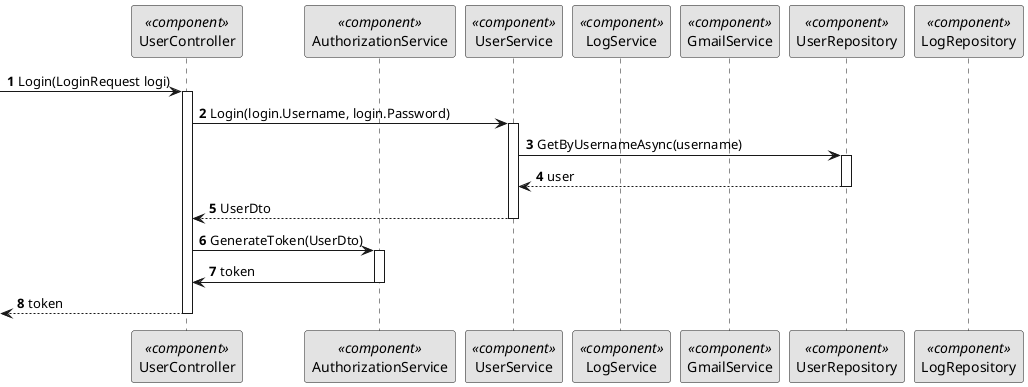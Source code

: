 @startuml 5.1.3
skinparam monochrome true
skinparam packageStyle rectangle
skinparam shadowing false

autonumber

participant "UserController" as CTRL <<component>>
participant "AuthorizationService" as ASERV <<component>>
participant "UserService" as SERV <<component>>
participant "LogService" as LSERV <<component>>
participant "GmailService" as GSERV <<component>>
participant "UserRepository" as REPO <<component>>
participant "LogRepository" as LREPO <<component>>





 -> CTRL: Login(LoginRequest logi)
activate CTRL
CTRL -> SERV : Login(login.Username, login.Password)
activate SERV

SERV -> REPO: GetByUsernameAsync(username)
activate REPO
REPO --> SERV: user
deactivate REPO

deactivate REPO

SERV --> CTRL: UserDto
deactivate SERV
CTRL -> ASERV: GenerateToken(UserDto)
activate ASERV
ASERV -> CTRL : token
deactivate ASERV



<-- CTRL: token
deactivate CTRL



@enduml